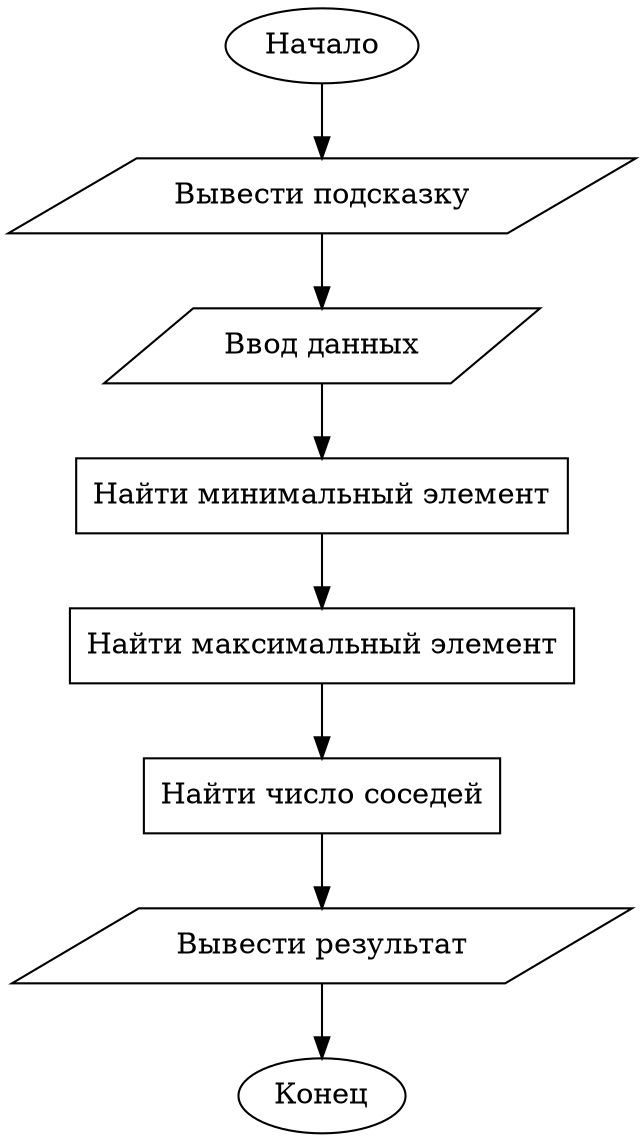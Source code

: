 digraph lab1 {
  truecolor = true;
  font = "Times New Roman";
  //label = "Лабораторная работа 1";
  node [shape = box ]
  
  start [ label="Начало", shape = ellipse]

  printHelp [ label="Вывести подсказку", shape=parallelogram ]

  readData [ label="Ввод данных", shape=parallelogram ]

  findMinElement[ label="Найти минимальный элемент" ]

  findMaxElement[ label="Найти максимальный элемент" ]

  countNeighbors[ label="Найти число соседей" ]

  writeResult [ label="Вывести результат", shape=parallelogram]

  end [ label="Конец", shape = ellipse ]
  
  start -> printHelp
  printHelp -> readData
  readData -> findMinElement
  findMinElement -> findMaxElement
  findMaxElement -> countNeighbors
  countNeighbors -> writeResult
  writeResult -> end
}

